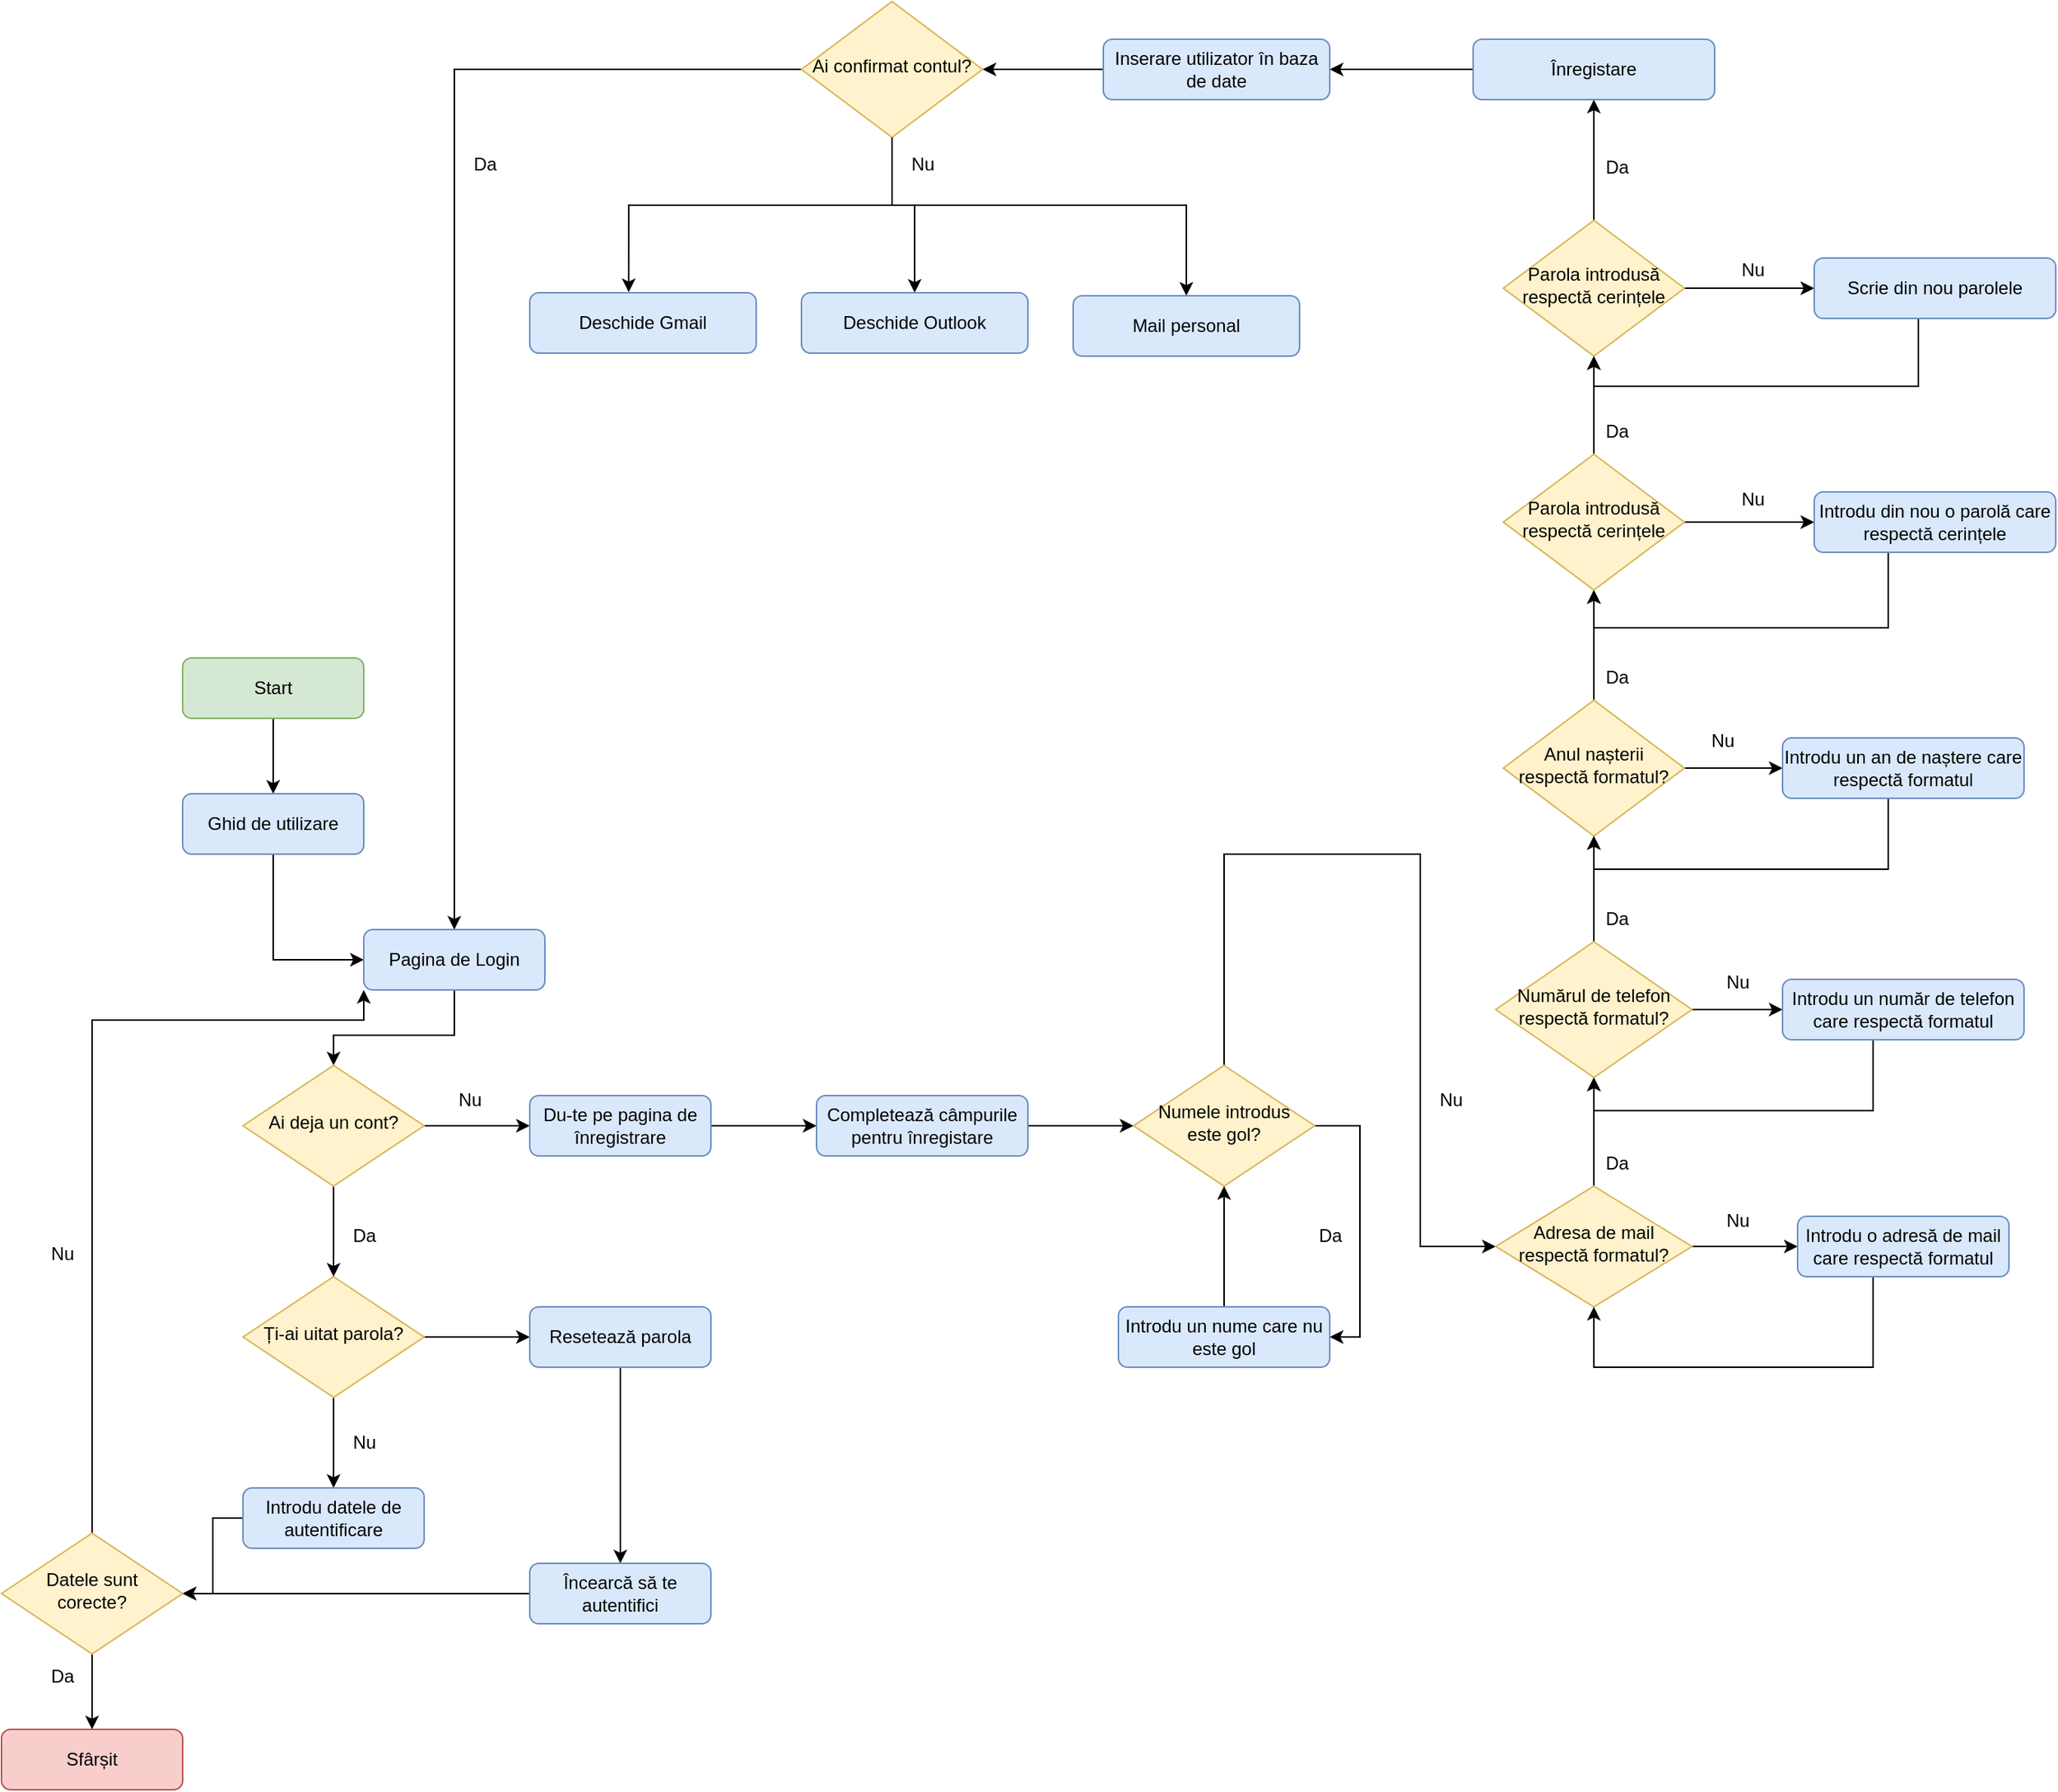 <mxfile version="26.0.14">
  <diagram id="C5RBs43oDa-KdzZeNtuy" name="Page-1">
    <mxGraphModel dx="1562" dy="2013" grid="1" gridSize="10" guides="1" tooltips="1" connect="1" arrows="1" fold="1" page="1" pageScale="1" pageWidth="827" pageHeight="1169" math="0" shadow="0">
      <root>
        <mxCell id="WIyWlLk6GJQsqaUBKTNV-0" />
        <mxCell id="WIyWlLk6GJQsqaUBKTNV-1" parent="WIyWlLk6GJQsqaUBKTNV-0" />
        <mxCell id="6aQmox6azNYy8MR4txHE-4" style="edgeStyle=orthogonalEdgeStyle;rounded=0;orthogonalLoop=1;jettySize=auto;html=1;exitX=0.5;exitY=1;exitDx=0;exitDy=0;entryX=0.5;entryY=0;entryDx=0;entryDy=0;" edge="1" parent="WIyWlLk6GJQsqaUBKTNV-1" source="WIyWlLk6GJQsqaUBKTNV-3" target="6aQmox6azNYy8MR4txHE-0">
          <mxGeometry relative="1" as="geometry" />
        </mxCell>
        <mxCell id="WIyWlLk6GJQsqaUBKTNV-3" value="Start" style="rounded=1;whiteSpace=wrap;html=1;fontSize=12;glass=0;strokeWidth=1;shadow=0;fillColor=#d5e8d4;strokeColor=#82b366;" parent="WIyWlLk6GJQsqaUBKTNV-1" vertex="1">
          <mxGeometry x="160" y="80" width="120" height="40" as="geometry" />
        </mxCell>
        <mxCell id="6aQmox6azNYy8MR4txHE-13" style="edgeStyle=orthogonalEdgeStyle;rounded=0;orthogonalLoop=1;jettySize=auto;html=1;entryX=0;entryY=0.5;entryDx=0;entryDy=0;" edge="1" parent="WIyWlLk6GJQsqaUBKTNV-1" source="WIyWlLk6GJQsqaUBKTNV-6" target="WIyWlLk6GJQsqaUBKTNV-7">
          <mxGeometry relative="1" as="geometry" />
        </mxCell>
        <mxCell id="6aQmox6azNYy8MR4txHE-16" style="edgeStyle=orthogonalEdgeStyle;rounded=0;orthogonalLoop=1;jettySize=auto;html=1;entryX=0.5;entryY=0;entryDx=0;entryDy=0;" edge="1" parent="WIyWlLk6GJQsqaUBKTNV-1" source="WIyWlLk6GJQsqaUBKTNV-6" target="6aQmox6azNYy8MR4txHE-15">
          <mxGeometry relative="1" as="geometry" />
        </mxCell>
        <mxCell id="WIyWlLk6GJQsqaUBKTNV-6" value="Ți-ai uitat parola?" style="rhombus;whiteSpace=wrap;html=1;shadow=0;fontFamily=Helvetica;fontSize=12;align=center;strokeWidth=1;spacing=6;spacingTop=-4;fillColor=#fff2cc;strokeColor=#d6b656;" parent="WIyWlLk6GJQsqaUBKTNV-1" vertex="1">
          <mxGeometry x="200" y="490" width="120" height="80" as="geometry" />
        </mxCell>
        <mxCell id="6aQmox6azNYy8MR4txHE-14" style="edgeStyle=orthogonalEdgeStyle;rounded=0;orthogonalLoop=1;jettySize=auto;html=1;entryX=0.5;entryY=0;entryDx=0;entryDy=0;" edge="1" parent="WIyWlLk6GJQsqaUBKTNV-1" source="WIyWlLk6GJQsqaUBKTNV-7" target="WIyWlLk6GJQsqaUBKTNV-12">
          <mxGeometry relative="1" as="geometry" />
        </mxCell>
        <mxCell id="WIyWlLk6GJQsqaUBKTNV-7" value="Resetează parola" style="rounded=1;whiteSpace=wrap;html=1;fontSize=12;glass=0;strokeWidth=1;shadow=0;fillColor=#dae8fc;strokeColor=#6c8ebf;" parent="WIyWlLk6GJQsqaUBKTNV-1" vertex="1">
          <mxGeometry x="390" y="510" width="120" height="40" as="geometry" />
        </mxCell>
        <mxCell id="6aQmox6azNYy8MR4txHE-20" style="edgeStyle=orthogonalEdgeStyle;rounded=0;orthogonalLoop=1;jettySize=auto;html=1;" edge="1" parent="WIyWlLk6GJQsqaUBKTNV-1" source="WIyWlLk6GJQsqaUBKTNV-12" target="6aQmox6azNYy8MR4txHE-18">
          <mxGeometry relative="1" as="geometry" />
        </mxCell>
        <mxCell id="WIyWlLk6GJQsqaUBKTNV-12" value="Încearcă să te autentifici" style="rounded=1;whiteSpace=wrap;html=1;fontSize=12;glass=0;strokeWidth=1;shadow=0;fillColor=#dae8fc;strokeColor=#6c8ebf;" parent="WIyWlLk6GJQsqaUBKTNV-1" vertex="1">
          <mxGeometry x="390" y="680" width="120" height="40" as="geometry" />
        </mxCell>
        <mxCell id="6aQmox6azNYy8MR4txHE-3" style="edgeStyle=orthogonalEdgeStyle;rounded=0;orthogonalLoop=1;jettySize=auto;html=1;entryX=0;entryY=0.5;entryDx=0;entryDy=0;" edge="1" parent="WIyWlLk6GJQsqaUBKTNV-1" source="6aQmox6azNYy8MR4txHE-0" target="6aQmox6azNYy8MR4txHE-1">
          <mxGeometry relative="1" as="geometry" />
        </mxCell>
        <mxCell id="6aQmox6azNYy8MR4txHE-0" value="Ghid de utilizare" style="rounded=1;whiteSpace=wrap;html=1;fontSize=12;glass=0;strokeWidth=1;shadow=0;fillColor=#dae8fc;strokeColor=#6c8ebf;" vertex="1" parent="WIyWlLk6GJQsqaUBKTNV-1">
          <mxGeometry x="160" y="170" width="120" height="40" as="geometry" />
        </mxCell>
        <mxCell id="6aQmox6azNYy8MR4txHE-5" style="edgeStyle=orthogonalEdgeStyle;rounded=0;orthogonalLoop=1;jettySize=auto;html=1;entryX=0.5;entryY=0;entryDx=0;entryDy=0;" edge="1" parent="WIyWlLk6GJQsqaUBKTNV-1" source="6aQmox6azNYy8MR4txHE-1" target="6aQmox6azNYy8MR4txHE-2">
          <mxGeometry relative="1" as="geometry">
            <Array as="points">
              <mxPoint x="340" y="330" />
              <mxPoint x="260" y="330" />
            </Array>
          </mxGeometry>
        </mxCell>
        <mxCell id="6aQmox6azNYy8MR4txHE-1" value="Pagina de Login" style="rounded=1;whiteSpace=wrap;html=1;fontSize=12;glass=0;strokeWidth=1;shadow=0;fillColor=#dae8fc;strokeColor=#6c8ebf;" vertex="1" parent="WIyWlLk6GJQsqaUBKTNV-1">
          <mxGeometry x="280" y="260" width="120" height="40" as="geometry" />
        </mxCell>
        <mxCell id="6aQmox6azNYy8MR4txHE-6" style="edgeStyle=orthogonalEdgeStyle;rounded=0;orthogonalLoop=1;jettySize=auto;html=1;exitX=0.5;exitY=1;exitDx=0;exitDy=0;entryX=0.5;entryY=0;entryDx=0;entryDy=0;" edge="1" parent="WIyWlLk6GJQsqaUBKTNV-1" source="6aQmox6azNYy8MR4txHE-2" target="WIyWlLk6GJQsqaUBKTNV-6">
          <mxGeometry relative="1" as="geometry" />
        </mxCell>
        <mxCell id="6aQmox6azNYy8MR4txHE-8" style="edgeStyle=orthogonalEdgeStyle;rounded=0;orthogonalLoop=1;jettySize=auto;html=1;" edge="1" parent="WIyWlLk6GJQsqaUBKTNV-1" source="6aQmox6azNYy8MR4txHE-2" target="6aQmox6azNYy8MR4txHE-7">
          <mxGeometry relative="1" as="geometry" />
        </mxCell>
        <mxCell id="6aQmox6azNYy8MR4txHE-2" value="Ai deja un cont?" style="rhombus;whiteSpace=wrap;html=1;shadow=0;fontFamily=Helvetica;fontSize=12;align=center;strokeWidth=1;spacing=6;spacingTop=-4;fillColor=#fff2cc;strokeColor=#d6b656;" vertex="1" parent="WIyWlLk6GJQsqaUBKTNV-1">
          <mxGeometry x="200" y="350" width="120" height="80" as="geometry" />
        </mxCell>
        <mxCell id="6aQmox6azNYy8MR4txHE-12" style="edgeStyle=orthogonalEdgeStyle;rounded=0;orthogonalLoop=1;jettySize=auto;html=1;" edge="1" parent="WIyWlLk6GJQsqaUBKTNV-1" source="6aQmox6azNYy8MR4txHE-7" target="6aQmox6azNYy8MR4txHE-11">
          <mxGeometry relative="1" as="geometry" />
        </mxCell>
        <mxCell id="6aQmox6azNYy8MR4txHE-7" value="Du-te pe pagina de înregistrare" style="rounded=1;whiteSpace=wrap;html=1;fontSize=12;glass=0;strokeWidth=1;shadow=0;fillColor=#dae8fc;strokeColor=#6c8ebf;" vertex="1" parent="WIyWlLk6GJQsqaUBKTNV-1">
          <mxGeometry x="390" y="370" width="120" height="40" as="geometry" />
        </mxCell>
        <mxCell id="6aQmox6azNYy8MR4txHE-9" value="Nu" style="text;html=1;align=center;verticalAlign=middle;resizable=0;points=[];autosize=1;strokeColor=none;fillColor=none;" vertex="1" parent="WIyWlLk6GJQsqaUBKTNV-1">
          <mxGeometry x="330" y="358" width="40" height="30" as="geometry" />
        </mxCell>
        <mxCell id="6aQmox6azNYy8MR4txHE-10" value="Da" style="text;html=1;align=center;verticalAlign=middle;resizable=0;points=[];autosize=1;strokeColor=none;fillColor=none;" vertex="1" parent="WIyWlLk6GJQsqaUBKTNV-1">
          <mxGeometry x="260" y="448" width="40" height="30" as="geometry" />
        </mxCell>
        <mxCell id="6aQmox6azNYy8MR4txHE-27" style="edgeStyle=orthogonalEdgeStyle;rounded=0;orthogonalLoop=1;jettySize=auto;html=1;" edge="1" parent="WIyWlLk6GJQsqaUBKTNV-1" source="6aQmox6azNYy8MR4txHE-11">
          <mxGeometry relative="1" as="geometry">
            <mxPoint x="790" y="390" as="targetPoint" />
          </mxGeometry>
        </mxCell>
        <mxCell id="6aQmox6azNYy8MR4txHE-11" value="Completează câmpurile pentru înregistare" style="rounded=1;whiteSpace=wrap;html=1;fontSize=12;glass=0;strokeWidth=1;shadow=0;fillColor=#dae8fc;strokeColor=#6c8ebf;" vertex="1" parent="WIyWlLk6GJQsqaUBKTNV-1">
          <mxGeometry x="580" y="370" width="140" height="40" as="geometry" />
        </mxCell>
        <mxCell id="6aQmox6azNYy8MR4txHE-19" style="edgeStyle=orthogonalEdgeStyle;rounded=0;orthogonalLoop=1;jettySize=auto;html=1;" edge="1" parent="WIyWlLk6GJQsqaUBKTNV-1" source="6aQmox6azNYy8MR4txHE-15" target="6aQmox6azNYy8MR4txHE-18">
          <mxGeometry relative="1" as="geometry">
            <Array as="points">
              <mxPoint x="180" y="650" />
              <mxPoint x="180" y="700" />
            </Array>
          </mxGeometry>
        </mxCell>
        <mxCell id="6aQmox6azNYy8MR4txHE-15" value="Introdu datele de autentificare" style="rounded=1;whiteSpace=wrap;html=1;fontSize=12;glass=0;strokeWidth=1;shadow=0;fillColor=#dae8fc;strokeColor=#6c8ebf;" vertex="1" parent="WIyWlLk6GJQsqaUBKTNV-1">
          <mxGeometry x="200" y="630" width="120" height="40" as="geometry" />
        </mxCell>
        <mxCell id="6aQmox6azNYy8MR4txHE-17" value="Nu" style="text;html=1;align=center;verticalAlign=middle;resizable=0;points=[];autosize=1;strokeColor=none;fillColor=none;" vertex="1" parent="WIyWlLk6GJQsqaUBKTNV-1">
          <mxGeometry x="260" y="584.5" width="40" height="30" as="geometry" />
        </mxCell>
        <mxCell id="6aQmox6azNYy8MR4txHE-22" style="edgeStyle=orthogonalEdgeStyle;rounded=0;orthogonalLoop=1;jettySize=auto;html=1;exitX=0.5;exitY=1;exitDx=0;exitDy=0;entryX=0.5;entryY=0;entryDx=0;entryDy=0;" edge="1" parent="WIyWlLk6GJQsqaUBKTNV-1" source="6aQmox6azNYy8MR4txHE-18" target="6aQmox6azNYy8MR4txHE-21">
          <mxGeometry relative="1" as="geometry" />
        </mxCell>
        <mxCell id="6aQmox6azNYy8MR4txHE-24" style="edgeStyle=orthogonalEdgeStyle;rounded=0;orthogonalLoop=1;jettySize=auto;html=1;exitX=0.5;exitY=0;exitDx=0;exitDy=0;entryX=0;entryY=1;entryDx=0;entryDy=0;" edge="1" parent="WIyWlLk6GJQsqaUBKTNV-1" source="6aQmox6azNYy8MR4txHE-18" target="6aQmox6azNYy8MR4txHE-1">
          <mxGeometry relative="1" as="geometry">
            <Array as="points">
              <mxPoint x="100" y="320" />
              <mxPoint x="280" y="320" />
            </Array>
          </mxGeometry>
        </mxCell>
        <mxCell id="6aQmox6azNYy8MR4txHE-18" value="Datele sunt corecte?" style="rhombus;whiteSpace=wrap;html=1;shadow=0;fontFamily=Helvetica;fontSize=12;align=center;strokeWidth=1;spacing=6;spacingTop=-4;fillColor=#fff2cc;strokeColor=#d6b656;" vertex="1" parent="WIyWlLk6GJQsqaUBKTNV-1">
          <mxGeometry x="40" y="660" width="120" height="80" as="geometry" />
        </mxCell>
        <mxCell id="6aQmox6azNYy8MR4txHE-21" value="Sfârșit" style="rounded=1;whiteSpace=wrap;html=1;fontSize=12;glass=0;strokeWidth=1;shadow=0;fillColor=#f8cecc;strokeColor=#b85450;" vertex="1" parent="WIyWlLk6GJQsqaUBKTNV-1">
          <mxGeometry x="40" y="790" width="120" height="40" as="geometry" />
        </mxCell>
        <mxCell id="6aQmox6azNYy8MR4txHE-23" value="Da" style="text;html=1;align=center;verticalAlign=middle;resizable=0;points=[];autosize=1;strokeColor=none;fillColor=none;" vertex="1" parent="WIyWlLk6GJQsqaUBKTNV-1">
          <mxGeometry x="60" y="740" width="40" height="30" as="geometry" />
        </mxCell>
        <mxCell id="6aQmox6azNYy8MR4txHE-25" value="Nu" style="text;html=1;align=center;verticalAlign=middle;resizable=0;points=[];autosize=1;strokeColor=none;fillColor=none;" vertex="1" parent="WIyWlLk6GJQsqaUBKTNV-1">
          <mxGeometry x="60" y="460" width="40" height="30" as="geometry" />
        </mxCell>
        <mxCell id="6aQmox6azNYy8MR4txHE-32" style="edgeStyle=orthogonalEdgeStyle;rounded=0;orthogonalLoop=1;jettySize=auto;html=1;entryX=1;entryY=0.5;entryDx=0;entryDy=0;" edge="1" parent="WIyWlLk6GJQsqaUBKTNV-1" source="6aQmox6azNYy8MR4txHE-28" target="6aQmox6azNYy8MR4txHE-31">
          <mxGeometry relative="1" as="geometry">
            <Array as="points">
              <mxPoint x="940" y="390" />
              <mxPoint x="940" y="530" />
            </Array>
          </mxGeometry>
        </mxCell>
        <mxCell id="6aQmox6azNYy8MR4txHE-37" style="edgeStyle=orthogonalEdgeStyle;rounded=0;orthogonalLoop=1;jettySize=auto;html=1;" edge="1" parent="WIyWlLk6GJQsqaUBKTNV-1" source="6aQmox6azNYy8MR4txHE-28" target="6aQmox6azNYy8MR4txHE-35">
          <mxGeometry relative="1" as="geometry">
            <Array as="points">
              <mxPoint x="850" y="210" />
              <mxPoint x="980" y="210" />
              <mxPoint x="980" y="470" />
            </Array>
          </mxGeometry>
        </mxCell>
        <mxCell id="6aQmox6azNYy8MR4txHE-28" value="Numele introdus este gol?" style="rhombus;whiteSpace=wrap;html=1;shadow=0;fontFamily=Helvetica;fontSize=12;align=center;strokeWidth=1;spacing=6;spacingTop=-4;fillColor=#fff2cc;strokeColor=#d6b656;" vertex="1" parent="WIyWlLk6GJQsqaUBKTNV-1">
          <mxGeometry x="790" y="350" width="120" height="80" as="geometry" />
        </mxCell>
        <mxCell id="6aQmox6azNYy8MR4txHE-33" style="edgeStyle=orthogonalEdgeStyle;rounded=0;orthogonalLoop=1;jettySize=auto;html=1;entryX=0.5;entryY=1;entryDx=0;entryDy=0;" edge="1" parent="WIyWlLk6GJQsqaUBKTNV-1" source="6aQmox6azNYy8MR4txHE-31" target="6aQmox6azNYy8MR4txHE-28">
          <mxGeometry relative="1" as="geometry" />
        </mxCell>
        <mxCell id="6aQmox6azNYy8MR4txHE-31" value="Introdu un nume care nu este gol" style="rounded=1;whiteSpace=wrap;html=1;fontSize=12;glass=0;strokeWidth=1;shadow=0;fillColor=#dae8fc;strokeColor=#6c8ebf;" vertex="1" parent="WIyWlLk6GJQsqaUBKTNV-1">
          <mxGeometry x="780" y="510" width="140" height="40" as="geometry" />
        </mxCell>
        <mxCell id="6aQmox6azNYy8MR4txHE-34" value="Da" style="text;html=1;align=center;verticalAlign=middle;resizable=0;points=[];autosize=1;strokeColor=none;fillColor=none;" vertex="1" parent="WIyWlLk6GJQsqaUBKTNV-1">
          <mxGeometry x="900" y="448" width="40" height="30" as="geometry" />
        </mxCell>
        <mxCell id="6aQmox6azNYy8MR4txHE-41" style="edgeStyle=orthogonalEdgeStyle;rounded=0;orthogonalLoop=1;jettySize=auto;html=1;entryX=0;entryY=0.5;entryDx=0;entryDy=0;" edge="1" parent="WIyWlLk6GJQsqaUBKTNV-1" source="6aQmox6azNYy8MR4txHE-35" target="6aQmox6azNYy8MR4txHE-40">
          <mxGeometry relative="1" as="geometry" />
        </mxCell>
        <mxCell id="6aQmox6azNYy8MR4txHE-45" style="edgeStyle=orthogonalEdgeStyle;rounded=0;orthogonalLoop=1;jettySize=auto;html=1;entryX=0.5;entryY=1;entryDx=0;entryDy=0;" edge="1" parent="WIyWlLk6GJQsqaUBKTNV-1" source="6aQmox6azNYy8MR4txHE-35" target="6aQmox6azNYy8MR4txHE-44">
          <mxGeometry relative="1" as="geometry" />
        </mxCell>
        <mxCell id="6aQmox6azNYy8MR4txHE-35" value="Adresa de mail respectă formatul?" style="rhombus;whiteSpace=wrap;html=1;shadow=0;fontFamily=Helvetica;fontSize=12;align=center;strokeWidth=1;spacing=6;spacingTop=-4;fillColor=#fff2cc;strokeColor=#d6b656;" vertex="1" parent="WIyWlLk6GJQsqaUBKTNV-1">
          <mxGeometry x="1030" y="430" width="130" height="80" as="geometry" />
        </mxCell>
        <mxCell id="6aQmox6azNYy8MR4txHE-38" value="Nu" style="text;html=1;align=center;verticalAlign=middle;resizable=0;points=[];autosize=1;strokeColor=none;fillColor=none;" vertex="1" parent="WIyWlLk6GJQsqaUBKTNV-1">
          <mxGeometry x="980" y="358" width="40" height="30" as="geometry" />
        </mxCell>
        <mxCell id="6aQmox6azNYy8MR4txHE-42" style="edgeStyle=orthogonalEdgeStyle;rounded=0;orthogonalLoop=1;jettySize=auto;html=1;entryX=0.5;entryY=1;entryDx=0;entryDy=0;" edge="1" parent="WIyWlLk6GJQsqaUBKTNV-1" source="6aQmox6azNYy8MR4txHE-40" target="6aQmox6azNYy8MR4txHE-35">
          <mxGeometry relative="1" as="geometry">
            <Array as="points">
              <mxPoint x="1280" y="550" />
              <mxPoint x="1095" y="550" />
            </Array>
          </mxGeometry>
        </mxCell>
        <mxCell id="6aQmox6azNYy8MR4txHE-40" value="Introdu o adresă de mail care respectă formatul" style="rounded=1;whiteSpace=wrap;html=1;fontSize=12;glass=0;strokeWidth=1;shadow=0;fillColor=#dae8fc;strokeColor=#6c8ebf;" vertex="1" parent="WIyWlLk6GJQsqaUBKTNV-1">
          <mxGeometry x="1230" y="450" width="140" height="40" as="geometry" />
        </mxCell>
        <mxCell id="6aQmox6azNYy8MR4txHE-43" value="Nu" style="text;html=1;align=center;verticalAlign=middle;resizable=0;points=[];autosize=1;strokeColor=none;fillColor=none;" vertex="1" parent="WIyWlLk6GJQsqaUBKTNV-1">
          <mxGeometry x="1170" y="438" width="40" height="30" as="geometry" />
        </mxCell>
        <mxCell id="6aQmox6azNYy8MR4txHE-47" style="edgeStyle=orthogonalEdgeStyle;rounded=0;orthogonalLoop=1;jettySize=auto;html=1;entryX=0;entryY=0.5;entryDx=0;entryDy=0;" edge="1" parent="WIyWlLk6GJQsqaUBKTNV-1" source="6aQmox6azNYy8MR4txHE-44" target="6aQmox6azNYy8MR4txHE-46">
          <mxGeometry relative="1" as="geometry" />
        </mxCell>
        <mxCell id="6aQmox6azNYy8MR4txHE-58" style="edgeStyle=orthogonalEdgeStyle;rounded=0;orthogonalLoop=1;jettySize=auto;html=1;exitX=0.5;exitY=0;exitDx=0;exitDy=0;entryX=0.5;entryY=1;entryDx=0;entryDy=0;" edge="1" parent="WIyWlLk6GJQsqaUBKTNV-1" source="6aQmox6azNYy8MR4txHE-44" target="6aQmox6azNYy8MR4txHE-57">
          <mxGeometry relative="1" as="geometry" />
        </mxCell>
        <mxCell id="6aQmox6azNYy8MR4txHE-44" value="Numărul de telefon respectă formatul?" style="rhombus;whiteSpace=wrap;html=1;shadow=0;fontFamily=Helvetica;fontSize=12;align=center;strokeWidth=1;spacing=6;spacingTop=-4;fillColor=#fff2cc;strokeColor=#d6b656;" vertex="1" parent="WIyWlLk6GJQsqaUBKTNV-1">
          <mxGeometry x="1030" y="268" width="130" height="90" as="geometry" />
        </mxCell>
        <mxCell id="6aQmox6azNYy8MR4txHE-55" style="edgeStyle=orthogonalEdgeStyle;rounded=0;orthogonalLoop=1;jettySize=auto;html=1;entryX=0.5;entryY=1;entryDx=0;entryDy=0;" edge="1" parent="WIyWlLk6GJQsqaUBKTNV-1" source="6aQmox6azNYy8MR4txHE-46" target="6aQmox6azNYy8MR4txHE-44">
          <mxGeometry relative="1" as="geometry">
            <Array as="points">
              <mxPoint x="1280" y="380" />
              <mxPoint x="1095" y="380" />
            </Array>
          </mxGeometry>
        </mxCell>
        <mxCell id="6aQmox6azNYy8MR4txHE-46" value="Introdu un număr de telefon care respectă formatul" style="rounded=1;whiteSpace=wrap;html=1;fontSize=12;glass=0;strokeWidth=1;shadow=0;fillColor=#dae8fc;strokeColor=#6c8ebf;" vertex="1" parent="WIyWlLk6GJQsqaUBKTNV-1">
          <mxGeometry x="1220" y="293" width="160" height="40" as="geometry" />
        </mxCell>
        <mxCell id="6aQmox6azNYy8MR4txHE-48" value="Nu" style="text;html=1;align=center;verticalAlign=middle;resizable=0;points=[];autosize=1;strokeColor=none;fillColor=none;" vertex="1" parent="WIyWlLk6GJQsqaUBKTNV-1">
          <mxGeometry x="1170" y="280" width="40" height="30" as="geometry" />
        </mxCell>
        <mxCell id="6aQmox6azNYy8MR4txHE-56" value="Da" style="text;html=1;align=center;verticalAlign=middle;resizable=0;points=[];autosize=1;strokeColor=none;fillColor=none;" vertex="1" parent="WIyWlLk6GJQsqaUBKTNV-1">
          <mxGeometry x="1090" y="400" width="40" height="30" as="geometry" />
        </mxCell>
        <mxCell id="6aQmox6azNYy8MR4txHE-60" style="edgeStyle=orthogonalEdgeStyle;rounded=0;orthogonalLoop=1;jettySize=auto;html=1;" edge="1" parent="WIyWlLk6GJQsqaUBKTNV-1" source="6aQmox6azNYy8MR4txHE-57" target="6aQmox6azNYy8MR4txHE-59">
          <mxGeometry relative="1" as="geometry" />
        </mxCell>
        <mxCell id="6aQmox6azNYy8MR4txHE-65" style="edgeStyle=orthogonalEdgeStyle;rounded=0;orthogonalLoop=1;jettySize=auto;html=1;entryX=0.5;entryY=1;entryDx=0;entryDy=0;" edge="1" parent="WIyWlLk6GJQsqaUBKTNV-1" source="6aQmox6azNYy8MR4txHE-57" target="6aQmox6azNYy8MR4txHE-64">
          <mxGeometry relative="1" as="geometry" />
        </mxCell>
        <mxCell id="6aQmox6azNYy8MR4txHE-57" value="Anul nașterii respectă formatul?" style="rhombus;whiteSpace=wrap;html=1;shadow=0;fontFamily=Helvetica;fontSize=12;align=center;strokeWidth=1;spacing=6;spacingTop=-4;fillColor=#fff2cc;strokeColor=#d6b656;" vertex="1" parent="WIyWlLk6GJQsqaUBKTNV-1">
          <mxGeometry x="1035" y="108" width="120" height="90" as="geometry" />
        </mxCell>
        <mxCell id="6aQmox6azNYy8MR4txHE-62" style="edgeStyle=orthogonalEdgeStyle;rounded=0;orthogonalLoop=1;jettySize=auto;html=1;entryX=0.5;entryY=1;entryDx=0;entryDy=0;" edge="1" parent="WIyWlLk6GJQsqaUBKTNV-1" source="6aQmox6azNYy8MR4txHE-59" target="6aQmox6azNYy8MR4txHE-57">
          <mxGeometry relative="1" as="geometry">
            <Array as="points">
              <mxPoint x="1290" y="220" />
              <mxPoint x="1095" y="220" />
            </Array>
          </mxGeometry>
        </mxCell>
        <mxCell id="6aQmox6azNYy8MR4txHE-59" value="Introdu un an de naștere care respectă formatul" style="rounded=1;whiteSpace=wrap;html=1;fontSize=12;glass=0;strokeWidth=1;shadow=0;fillColor=#dae8fc;strokeColor=#6c8ebf;" vertex="1" parent="WIyWlLk6GJQsqaUBKTNV-1">
          <mxGeometry x="1220" y="133" width="160" height="40" as="geometry" />
        </mxCell>
        <mxCell id="6aQmox6azNYy8MR4txHE-61" value="Nu" style="text;html=1;align=center;verticalAlign=middle;resizable=0;points=[];autosize=1;strokeColor=none;fillColor=none;" vertex="1" parent="WIyWlLk6GJQsqaUBKTNV-1">
          <mxGeometry x="1160" y="120" width="40" height="30" as="geometry" />
        </mxCell>
        <mxCell id="6aQmox6azNYy8MR4txHE-63" value="Da" style="text;html=1;align=center;verticalAlign=middle;resizable=0;points=[];autosize=1;strokeColor=none;fillColor=none;" vertex="1" parent="WIyWlLk6GJQsqaUBKTNV-1">
          <mxGeometry x="1090" y="238" width="40" height="30" as="geometry" />
        </mxCell>
        <mxCell id="6aQmox6azNYy8MR4txHE-67" style="edgeStyle=orthogonalEdgeStyle;rounded=0;orthogonalLoop=1;jettySize=auto;html=1;exitX=1;exitY=0.5;exitDx=0;exitDy=0;entryX=0;entryY=0.5;entryDx=0;entryDy=0;" edge="1" parent="WIyWlLk6GJQsqaUBKTNV-1" source="6aQmox6azNYy8MR4txHE-64" target="6aQmox6azNYy8MR4txHE-66">
          <mxGeometry relative="1" as="geometry" />
        </mxCell>
        <mxCell id="6aQmox6azNYy8MR4txHE-72" style="edgeStyle=orthogonalEdgeStyle;rounded=0;orthogonalLoop=1;jettySize=auto;html=1;exitX=0.5;exitY=0;exitDx=0;exitDy=0;entryX=0.5;entryY=1;entryDx=0;entryDy=0;" edge="1" parent="WIyWlLk6GJQsqaUBKTNV-1" source="6aQmox6azNYy8MR4txHE-64" target="6aQmox6azNYy8MR4txHE-71">
          <mxGeometry relative="1" as="geometry" />
        </mxCell>
        <mxCell id="6aQmox6azNYy8MR4txHE-64" value="Parola introdusă respectă cerințele" style="rhombus;whiteSpace=wrap;html=1;shadow=0;fontFamily=Helvetica;fontSize=12;align=center;strokeWidth=1;spacing=6;spacingTop=-4;fillColor=#fff2cc;strokeColor=#d6b656;" vertex="1" parent="WIyWlLk6GJQsqaUBKTNV-1">
          <mxGeometry x="1035" y="-55" width="120" height="90" as="geometry" />
        </mxCell>
        <mxCell id="6aQmox6azNYy8MR4txHE-69" style="edgeStyle=orthogonalEdgeStyle;rounded=0;orthogonalLoop=1;jettySize=auto;html=1;entryX=0.5;entryY=1;entryDx=0;entryDy=0;" edge="1" parent="WIyWlLk6GJQsqaUBKTNV-1" source="6aQmox6azNYy8MR4txHE-66" target="6aQmox6azNYy8MR4txHE-64">
          <mxGeometry relative="1" as="geometry">
            <Array as="points">
              <mxPoint x="1290" y="60" />
              <mxPoint x="1095" y="60" />
            </Array>
          </mxGeometry>
        </mxCell>
        <mxCell id="6aQmox6azNYy8MR4txHE-66" value="Introdu din nou o parolă care respectă cerințele" style="rounded=1;whiteSpace=wrap;html=1;fontSize=12;glass=0;strokeWidth=1;shadow=0;fillColor=#dae8fc;strokeColor=#6c8ebf;" vertex="1" parent="WIyWlLk6GJQsqaUBKTNV-1">
          <mxGeometry x="1241" y="-30" width="160" height="40" as="geometry" />
        </mxCell>
        <mxCell id="6aQmox6azNYy8MR4txHE-68" value="Nu" style="text;html=1;align=center;verticalAlign=middle;resizable=0;points=[];autosize=1;strokeColor=none;fillColor=none;" vertex="1" parent="WIyWlLk6GJQsqaUBKTNV-1">
          <mxGeometry x="1180" y="-40" width="40" height="30" as="geometry" />
        </mxCell>
        <mxCell id="6aQmox6azNYy8MR4txHE-70" value="Da" style="text;html=1;align=center;verticalAlign=middle;resizable=0;points=[];autosize=1;strokeColor=none;fillColor=none;" vertex="1" parent="WIyWlLk6GJQsqaUBKTNV-1">
          <mxGeometry x="1090" y="78" width="40" height="30" as="geometry" />
        </mxCell>
        <mxCell id="6aQmox6azNYy8MR4txHE-74" style="edgeStyle=orthogonalEdgeStyle;rounded=0;orthogonalLoop=1;jettySize=auto;html=1;entryX=0;entryY=0.5;entryDx=0;entryDy=0;" edge="1" parent="WIyWlLk6GJQsqaUBKTNV-1" source="6aQmox6azNYy8MR4txHE-71" target="6aQmox6azNYy8MR4txHE-73">
          <mxGeometry relative="1" as="geometry" />
        </mxCell>
        <mxCell id="6aQmox6azNYy8MR4txHE-81" style="edgeStyle=orthogonalEdgeStyle;rounded=0;orthogonalLoop=1;jettySize=auto;html=1;exitX=0.5;exitY=0;exitDx=0;exitDy=0;entryX=0.5;entryY=1;entryDx=0;entryDy=0;" edge="1" parent="WIyWlLk6GJQsqaUBKTNV-1" source="6aQmox6azNYy8MR4txHE-71" target="6aQmox6azNYy8MR4txHE-80">
          <mxGeometry relative="1" as="geometry" />
        </mxCell>
        <mxCell id="6aQmox6azNYy8MR4txHE-71" value="Parola introdusă respectă cerințele" style="rhombus;whiteSpace=wrap;html=1;shadow=0;fontFamily=Helvetica;fontSize=12;align=center;strokeWidth=1;spacing=6;spacingTop=-4;fillColor=#fff2cc;strokeColor=#d6b656;" vertex="1" parent="WIyWlLk6GJQsqaUBKTNV-1">
          <mxGeometry x="1035" y="-210" width="120" height="90" as="geometry" />
        </mxCell>
        <mxCell id="6aQmox6azNYy8MR4txHE-75" style="edgeStyle=orthogonalEdgeStyle;rounded=0;orthogonalLoop=1;jettySize=auto;html=1;entryX=0.5;entryY=1;entryDx=0;entryDy=0;" edge="1" parent="WIyWlLk6GJQsqaUBKTNV-1" source="6aQmox6azNYy8MR4txHE-73" target="6aQmox6azNYy8MR4txHE-71">
          <mxGeometry relative="1" as="geometry">
            <Array as="points">
              <mxPoint x="1310" y="-100" />
              <mxPoint x="1095" y="-100" />
            </Array>
          </mxGeometry>
        </mxCell>
        <mxCell id="6aQmox6azNYy8MR4txHE-73" value="Scrie din nou parolele" style="rounded=1;whiteSpace=wrap;html=1;fontSize=12;glass=0;strokeWidth=1;shadow=0;fillColor=#dae8fc;strokeColor=#6c8ebf;" vertex="1" parent="WIyWlLk6GJQsqaUBKTNV-1">
          <mxGeometry x="1241" y="-185" width="160" height="40" as="geometry" />
        </mxCell>
        <mxCell id="6aQmox6azNYy8MR4txHE-76" value="Nu" style="text;html=1;align=center;verticalAlign=middle;resizable=0;points=[];autosize=1;strokeColor=none;fillColor=none;" vertex="1" parent="WIyWlLk6GJQsqaUBKTNV-1">
          <mxGeometry x="1180" y="-192" width="40" height="30" as="geometry" />
        </mxCell>
        <mxCell id="6aQmox6azNYy8MR4txHE-79" value="Da" style="text;html=1;align=center;verticalAlign=middle;resizable=0;points=[];autosize=1;strokeColor=none;fillColor=none;" vertex="1" parent="WIyWlLk6GJQsqaUBKTNV-1">
          <mxGeometry x="1090" y="-85" width="40" height="30" as="geometry" />
        </mxCell>
        <mxCell id="6aQmox6azNYy8MR4txHE-84" style="edgeStyle=orthogonalEdgeStyle;rounded=0;orthogonalLoop=1;jettySize=auto;html=1;entryX=1;entryY=0.5;entryDx=0;entryDy=0;" edge="1" parent="WIyWlLk6GJQsqaUBKTNV-1" source="6aQmox6azNYy8MR4txHE-80" target="6aQmox6azNYy8MR4txHE-83">
          <mxGeometry relative="1" as="geometry" />
        </mxCell>
        <mxCell id="6aQmox6azNYy8MR4txHE-80" value="Înregistare" style="rounded=1;whiteSpace=wrap;html=1;fontSize=12;glass=0;strokeWidth=1;shadow=0;fillColor=#dae8fc;strokeColor=#6c8ebf;" vertex="1" parent="WIyWlLk6GJQsqaUBKTNV-1">
          <mxGeometry x="1015" y="-330" width="160" height="40" as="geometry" />
        </mxCell>
        <mxCell id="6aQmox6azNYy8MR4txHE-82" value="Da" style="text;html=1;align=center;verticalAlign=middle;resizable=0;points=[];autosize=1;strokeColor=none;fillColor=none;" vertex="1" parent="WIyWlLk6GJQsqaUBKTNV-1">
          <mxGeometry x="1090" y="-260" width="40" height="30" as="geometry" />
        </mxCell>
        <mxCell id="6aQmox6azNYy8MR4txHE-86" style="edgeStyle=orthogonalEdgeStyle;rounded=0;orthogonalLoop=1;jettySize=auto;html=1;" edge="1" parent="WIyWlLk6GJQsqaUBKTNV-1" source="6aQmox6azNYy8MR4txHE-83" target="6aQmox6azNYy8MR4txHE-85">
          <mxGeometry relative="1" as="geometry" />
        </mxCell>
        <mxCell id="6aQmox6azNYy8MR4txHE-83" value="Inserare utilizator în baza de date" style="rounded=1;whiteSpace=wrap;html=1;fontSize=12;glass=0;strokeWidth=1;shadow=0;fillColor=#dae8fc;strokeColor=#6c8ebf;" vertex="1" parent="WIyWlLk6GJQsqaUBKTNV-1">
          <mxGeometry x="770" y="-330" width="150" height="40" as="geometry" />
        </mxCell>
        <mxCell id="6aQmox6azNYy8MR4txHE-91" style="edgeStyle=orthogonalEdgeStyle;rounded=0;orthogonalLoop=1;jettySize=auto;html=1;entryX=0.5;entryY=0;entryDx=0;entryDy=0;" edge="1" parent="WIyWlLk6GJQsqaUBKTNV-1" source="6aQmox6azNYy8MR4txHE-85" target="6aQmox6azNYy8MR4txHE-88">
          <mxGeometry relative="1" as="geometry">
            <Array as="points">
              <mxPoint x="630" y="-220" />
              <mxPoint x="645" y="-220" />
            </Array>
          </mxGeometry>
        </mxCell>
        <mxCell id="6aQmox6azNYy8MR4txHE-92" style="edgeStyle=orthogonalEdgeStyle;rounded=0;orthogonalLoop=1;jettySize=auto;html=1;exitX=0.5;exitY=1;exitDx=0;exitDy=0;entryX=0.5;entryY=0;entryDx=0;entryDy=0;" edge="1" parent="WIyWlLk6GJQsqaUBKTNV-1" source="6aQmox6azNYy8MR4txHE-85" target="6aQmox6azNYy8MR4txHE-89">
          <mxGeometry relative="1" as="geometry">
            <Array as="points">
              <mxPoint x="630" y="-220" />
              <mxPoint x="825" y="-220" />
            </Array>
          </mxGeometry>
        </mxCell>
        <mxCell id="6aQmox6azNYy8MR4txHE-94" style="edgeStyle=orthogonalEdgeStyle;rounded=0;orthogonalLoop=1;jettySize=auto;html=1;entryX=0.5;entryY=0;entryDx=0;entryDy=0;" edge="1" parent="WIyWlLk6GJQsqaUBKTNV-1" source="6aQmox6azNYy8MR4txHE-85" target="6aQmox6azNYy8MR4txHE-1">
          <mxGeometry relative="1" as="geometry" />
        </mxCell>
        <mxCell id="6aQmox6azNYy8MR4txHE-85" value="Ai confirmat contul?" style="rhombus;whiteSpace=wrap;html=1;shadow=0;fontFamily=Helvetica;fontSize=12;align=center;strokeWidth=1;spacing=6;spacingTop=-4;fillColor=#fff2cc;strokeColor=#d6b656;" vertex="1" parent="WIyWlLk6GJQsqaUBKTNV-1">
          <mxGeometry x="570" y="-355" width="120" height="90" as="geometry" />
        </mxCell>
        <mxCell id="6aQmox6azNYy8MR4txHE-87" value="Deschide Gmail" style="rounded=1;whiteSpace=wrap;html=1;fontSize=12;glass=0;strokeWidth=1;shadow=0;fillColor=#dae8fc;strokeColor=#6c8ebf;" vertex="1" parent="WIyWlLk6GJQsqaUBKTNV-1">
          <mxGeometry x="390" y="-162" width="150" height="40" as="geometry" />
        </mxCell>
        <mxCell id="6aQmox6azNYy8MR4txHE-88" value="Deschide Outlook" style="rounded=1;whiteSpace=wrap;html=1;fontSize=12;glass=0;strokeWidth=1;shadow=0;fillColor=#dae8fc;strokeColor=#6c8ebf;" vertex="1" parent="WIyWlLk6GJQsqaUBKTNV-1">
          <mxGeometry x="570" y="-162" width="150" height="40" as="geometry" />
        </mxCell>
        <mxCell id="6aQmox6azNYy8MR4txHE-89" value="Mail personal" style="rounded=1;whiteSpace=wrap;html=1;fontSize=12;glass=0;strokeWidth=1;shadow=0;fillColor=#dae8fc;strokeColor=#6c8ebf;" vertex="1" parent="WIyWlLk6GJQsqaUBKTNV-1">
          <mxGeometry x="750" y="-160" width="150" height="40" as="geometry" />
        </mxCell>
        <mxCell id="6aQmox6azNYy8MR4txHE-90" style="edgeStyle=orthogonalEdgeStyle;rounded=0;orthogonalLoop=1;jettySize=auto;html=1;entryX=0.437;entryY=-0.01;entryDx=0;entryDy=0;entryPerimeter=0;" edge="1" parent="WIyWlLk6GJQsqaUBKTNV-1" source="6aQmox6azNYy8MR4txHE-85" target="6aQmox6azNYy8MR4txHE-87">
          <mxGeometry relative="1" as="geometry">
            <Array as="points">
              <mxPoint x="630" y="-220" />
              <mxPoint x="456" y="-220" />
            </Array>
          </mxGeometry>
        </mxCell>
        <mxCell id="6aQmox6azNYy8MR4txHE-93" value="Nu" style="text;html=1;align=center;verticalAlign=middle;resizable=0;points=[];autosize=1;strokeColor=none;fillColor=none;" vertex="1" parent="WIyWlLk6GJQsqaUBKTNV-1">
          <mxGeometry x="630" y="-262" width="40" height="30" as="geometry" />
        </mxCell>
        <mxCell id="6aQmox6azNYy8MR4txHE-95" value="Da" style="text;html=1;align=center;verticalAlign=middle;resizable=0;points=[];autosize=1;strokeColor=none;fillColor=none;" vertex="1" parent="WIyWlLk6GJQsqaUBKTNV-1">
          <mxGeometry x="340" y="-262" width="40" height="30" as="geometry" />
        </mxCell>
      </root>
    </mxGraphModel>
  </diagram>
</mxfile>
